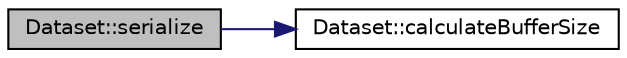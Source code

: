 digraph "Dataset::serialize"
{
 // LATEX_PDF_SIZE
  bgcolor="transparent";
  edge [fontname="Helvetica",fontsize="10",labelfontname="Helvetica",labelfontsize="10"];
  node [fontname="Helvetica",fontsize="10",shape=record];
  rankdir="LR";
  Node1 [label="Dataset::serialize",height=0.2,width=0.4,color="black", fillcolor="grey75", style="filled", fontcolor="black",tooltip="Serializes the dataset object (only the important stuff)."];
  Node1 -> Node2 [color="midnightblue",fontsize="10",style="solid",fontname="Helvetica"];
  Node2 [label="Dataset::calculateBufferSize",height=0.2,width=0.4,color="black",URL="$structDataset.html#af83cba15f19a6dad7259c0db5d71a172",tooltip="Calculate the size needed for the dataset serialization."];
}
